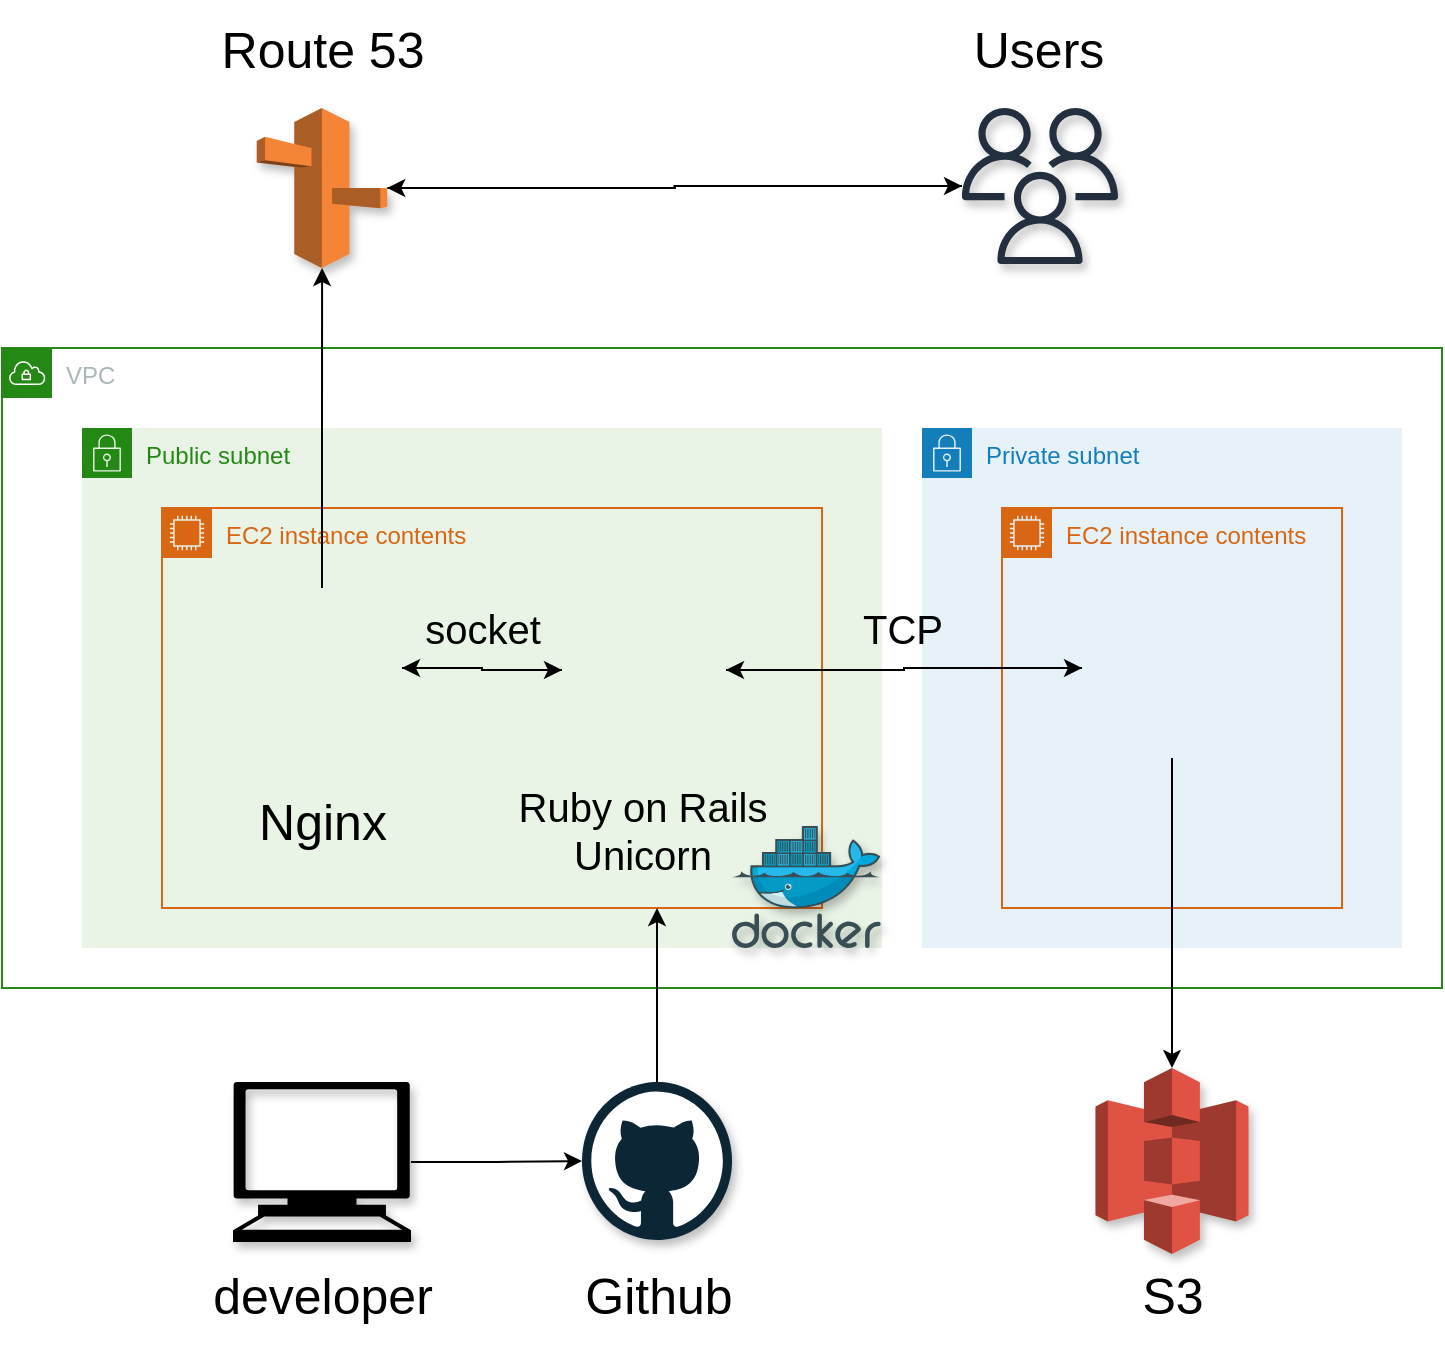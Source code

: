 <mxfile version="14.1.8" type="device"><diagram id="Ht1M8jgEwFfnCIfOTk4-" name="Page-1"><mxGraphModel dx="977" dy="722" grid="1" gridSize="10" guides="1" tooltips="1" connect="1" arrows="1" fold="1" page="1" pageScale="1" pageWidth="1169" pageHeight="827" math="0" shadow="0"><root><mxCell id="0"/><mxCell id="1" parent="0"/><mxCell id="MFldVyThopLsM8134V-S-36" value="" style="outlineConnect=0;dashed=0;verticalLabelPosition=bottom;verticalAlign=top;align=center;html=1;shape=mxgraph.aws3.s3;fillColor=#E05243;gradientColor=none;shadow=1;fontFamily=Helvetica;strokeColor=#000000;fontStyle=0" vertex="1" parent="1"><mxGeometry x="586.75" y="600" width="76.5" height="93" as="geometry"/></mxCell><mxCell id="UEzPUAAOIrF-is8g5C7q-93" style="edgeStyle=orthogonalEdgeStyle;rounded=0;orthogonalLoop=1;jettySize=auto;html=1;endArrow=open;endFill=0;strokeWidth=2;" parent="1" target="UEzPUAAOIrF-is8g5C7q-85" edge="1"><mxGeometry relative="1" as="geometry"><Array as="points"><mxPoint x="762" y="480"/></Array><mxPoint x="762.0" y="388.0" as="sourcePoint"/></mxGeometry></mxCell><mxCell id="UEzPUAAOIrF-is8g5C7q-101" value="" style="edgeStyle=orthogonalEdgeStyle;rounded=0;orthogonalLoop=1;jettySize=auto;html=1;endArrow=open;endFill=0;strokeWidth=2;" parent="1" source="UEzPUAAOIrF-is8g5C7q-84" edge="1"><mxGeometry relative="1" as="geometry"><mxPoint x="958" y="349" as="targetPoint"/></mxGeometry></mxCell><mxCell id="UEzPUAAOIrF-is8g5C7q-96" style="edgeStyle=orthogonalEdgeStyle;rounded=0;orthogonalLoop=1;jettySize=auto;html=1;endArrow=open;endFill=0;strokeWidth=2;startArrow=open;startFill=0;" parent="1" target="UEzPUAAOIrF-is8g5C7q-86" edge="1"><mxGeometry relative="1" as="geometry"><Array as="points"><mxPoint x="638" y="560"/><mxPoint x="528" y="560"/></Array><mxPoint x="638" y="528.0" as="sourcePoint"/></mxGeometry></mxCell><mxCell id="UEzPUAAOIrF-is8g5C7q-97" style="edgeStyle=orthogonalEdgeStyle;rounded=0;orthogonalLoop=1;jettySize=auto;html=1;endArrow=open;endFill=0;strokeWidth=2;startArrow=open;startFill=0;" parent="1" target="UEzPUAAOIrF-is8g5C7q-87" edge="1"><mxGeometry relative="1" as="geometry"><Array as="points"><mxPoint x="684" y="560"/><mxPoint x="859" y="560"/></Array><mxPoint x="638" y="528.0" as="sourcePoint"/></mxGeometry></mxCell><mxCell id="MFldVyThopLsM8134V-S-4" style="edgeStyle=orthogonalEdgeStyle;rounded=0;orthogonalLoop=1;jettySize=auto;html=1;exitX=0.5;exitY=1;exitDx=0;exitDy=0;" edge="1" parent="1"><mxGeometry relative="1" as="geometry"><mxPoint x="405" y="560" as="sourcePoint"/><mxPoint x="405" y="560" as="targetPoint"/></mxGeometry></mxCell><mxCell id="MFldVyThopLsM8134V-S-7" value="VPC" style="points=[[0,0],[0.25,0],[0.5,0],[0.75,0],[1,0],[1,0.25],[1,0.5],[1,0.75],[1,1],[0.75,1],[0.5,1],[0.25,1],[0,1],[0,0.75],[0,0.5],[0,0.25]];outlineConnect=0;gradientColor=none;html=1;whiteSpace=wrap;fontSize=12;fontStyle=0;shape=mxgraph.aws4.group;grIcon=mxgraph.aws4.group_vpc;strokeColor=#248814;fillColor=none;verticalAlign=top;align=left;spacingLeft=30;fontColor=#AAB7B8;dashed=0;" vertex="1" parent="1"><mxGeometry x="40" y="240" width="720" height="320" as="geometry"/></mxCell><mxCell id="MFldVyThopLsM8134V-S-13" value="Public subnet" style="points=[[0,0],[0.25,0],[0.5,0],[0.75,0],[1,0],[1,0.25],[1,0.5],[1,0.75],[1,1],[0.75,1],[0.5,1],[0.25,1],[0,1],[0,0.75],[0,0.5],[0,0.25]];outlineConnect=0;gradientColor=none;html=1;whiteSpace=wrap;fontSize=12;fontStyle=0;shape=mxgraph.aws4.group;grIcon=mxgraph.aws4.group_security_group;grStroke=0;strokeColor=#248814;fillColor=#E9F3E6;verticalAlign=top;align=left;spacingLeft=30;fontColor=#248814;dashed=0;" vertex="1" parent="1"><mxGeometry x="80" y="280" width="400" height="260" as="geometry"/></mxCell><mxCell id="MFldVyThopLsM8134V-S-16" value="Private subnet" style="points=[[0,0],[0.25,0],[0.5,0],[0.75,0],[1,0],[1,0.25],[1,0.5],[1,0.75],[1,1],[0.75,1],[0.5,1],[0.25,1],[0,1],[0,0.75],[0,0.5],[0,0.25]];outlineConnect=0;gradientColor=none;html=1;whiteSpace=wrap;fontSize=12;fontStyle=0;shape=mxgraph.aws4.group;grIcon=mxgraph.aws4.group_security_group;grStroke=0;strokeColor=#147EBA;fillColor=#E6F2F8;verticalAlign=top;align=left;spacingLeft=30;fontColor=#147EBA;dashed=0;" vertex="1" parent="1"><mxGeometry x="500" y="280" width="240" height="260" as="geometry"/></mxCell><mxCell id="MFldVyThopLsM8134V-S-17" value="EC2 instance contents" style="points=[[0,0],[0.25,0],[0.5,0],[0.75,0],[1,0],[1,0.25],[1,0.5],[1,0.75],[1,1],[0.75,1],[0.5,1],[0.25,1],[0,1],[0,0.75],[0,0.5],[0,0.25]];outlineConnect=0;gradientColor=none;html=1;whiteSpace=wrap;fontSize=12;fontStyle=0;shape=mxgraph.aws4.group;grIcon=mxgraph.aws4.group_ec2_instance_contents;strokeColor=#D86613;fillColor=none;verticalAlign=top;align=left;spacingLeft=30;fontColor=#D86613;dashed=0;" vertex="1" parent="1"><mxGeometry x="540" y="320" width="170" height="200" as="geometry"/></mxCell><mxCell id="MFldVyThopLsM8134V-S-29" value="EC2 instance contents" style="points=[[0,0],[0.25,0],[0.5,0],[0.75,0],[1,0],[1,0.25],[1,0.5],[1,0.75],[1,1],[0.75,1],[0.5,1],[0.25,1],[0,1],[0,0.75],[0,0.5],[0,0.25]];outlineConnect=0;gradientColor=none;html=1;whiteSpace=wrap;fontSize=12;fontStyle=0;shape=mxgraph.aws4.group;grIcon=mxgraph.aws4.group_ec2_instance_contents;strokeColor=#D86613;fillColor=none;verticalAlign=top;align=left;spacingLeft=30;fontColor=#D86613;dashed=0;" vertex="1" parent="1"><mxGeometry x="120" y="320" width="330" height="200" as="geometry"/></mxCell><mxCell id="MFldVyThopLsM8134V-S-54" style="edgeStyle=orthogonalEdgeStyle;rounded=0;orthogonalLoop=1;jettySize=auto;html=1;entryX=1;entryY=0.5;entryDx=0;entryDy=0;" edge="1" parent="1" source="MFldVyThopLsM8134V-S-31" target="MFldVyThopLsM8134V-S-32"><mxGeometry relative="1" as="geometry"/></mxCell><mxCell id="MFldVyThopLsM8134V-S-56" style="edgeStyle=orthogonalEdgeStyle;rounded=0;orthogonalLoop=1;jettySize=auto;html=1;entryX=0;entryY=0.5;entryDx=0;entryDy=0;" edge="1" parent="1" source="MFldVyThopLsM8134V-S-31" target="MFldVyThopLsM8134V-S-35"><mxGeometry relative="1" as="geometry"/></mxCell><mxCell id="MFldVyThopLsM8134V-S-31" value="" style="shape=image;html=1;verticalAlign=top;verticalLabelPosition=bottom;labelBackgroundColor=#ffffff;imageAspect=0;aspect=fixed;image=https://cdn1.iconfinder.com/data/icons/Momentum_MatteEntireSet/32/Ruby-On-Rails.png" vertex="1" parent="1"><mxGeometry x="320" y="360" width="82" height="82" as="geometry"/></mxCell><mxCell id="MFldVyThopLsM8134V-S-50" style="edgeStyle=orthogonalEdgeStyle;rounded=0;orthogonalLoop=1;jettySize=auto;html=1;" edge="1" parent="1" source="MFldVyThopLsM8134V-S-32" target="MFldVyThopLsM8134V-S-46"><mxGeometry relative="1" as="geometry"><mxPoint x="200" y="160" as="targetPoint"/></mxGeometry></mxCell><mxCell id="MFldVyThopLsM8134V-S-55" style="edgeStyle=orthogonalEdgeStyle;rounded=0;orthogonalLoop=1;jettySize=auto;html=1;entryX=0;entryY=0.5;entryDx=0;entryDy=0;" edge="1" parent="1" source="MFldVyThopLsM8134V-S-32" target="MFldVyThopLsM8134V-S-31"><mxGeometry relative="1" as="geometry"/></mxCell><mxCell id="MFldVyThopLsM8134V-S-32" value="" style="shape=image;html=1;verticalAlign=top;verticalLabelPosition=bottom;labelBackgroundColor=#ffffff;imageAspect=0;aspect=fixed;image=https://cdn4.iconfinder.com/data/icons/logos-brands-5/24/nginx-128.png;shadow=1;" vertex="1" parent="1"><mxGeometry x="160" y="360" width="80" height="80" as="geometry"/></mxCell><mxCell id="MFldVyThopLsM8134V-S-33" value="" style="aspect=fixed;html=1;points=[];align=center;image;fontSize=12;image=img/lib/mscae/Docker.svg;shadow=1;" vertex="1" parent="1"><mxGeometry x="405" y="479" width="74.39" height="61" as="geometry"/></mxCell><mxCell id="MFldVyThopLsM8134V-S-41" style="edgeStyle=orthogonalEdgeStyle;rounded=0;orthogonalLoop=1;jettySize=auto;html=1;entryX=0.5;entryY=0;entryDx=0;entryDy=0;entryPerimeter=0;" edge="1" parent="1" source="MFldVyThopLsM8134V-S-35" target="MFldVyThopLsM8134V-S-36"><mxGeometry relative="1" as="geometry"/></mxCell><mxCell id="MFldVyThopLsM8134V-S-57" style="edgeStyle=orthogonalEdgeStyle;rounded=0;orthogonalLoop=1;jettySize=auto;html=1;entryX=1;entryY=0.5;entryDx=0;entryDy=0;" edge="1" parent="1" source="MFldVyThopLsM8134V-S-35" target="MFldVyThopLsM8134V-S-31"><mxGeometry relative="1" as="geometry"/></mxCell><mxCell id="MFldVyThopLsM8134V-S-35" value="" style="shape=image;html=1;verticalAlign=top;verticalLabelPosition=bottom;labelBackgroundColor=#ffffff;imageAspect=0;aspect=fixed;image=https://cdn4.iconfinder.com/data/icons/logos-3/181/MySQL-128.png;shadow=1;direction=east;" vertex="1" parent="1"><mxGeometry x="580" y="355" width="90" height="90" as="geometry"/></mxCell><mxCell id="MFldVyThopLsM8134V-S-51" style="edgeStyle=orthogonalEdgeStyle;rounded=0;orthogonalLoop=1;jettySize=auto;html=1;entryX=1;entryY=0.5;entryDx=0;entryDy=0;entryPerimeter=0;" edge="1" parent="1" source="MFldVyThopLsM8134V-S-37" target="MFldVyThopLsM8134V-S-46"><mxGeometry relative="1" as="geometry"/></mxCell><mxCell id="MFldVyThopLsM8134V-S-37" value="" style="outlineConnect=0;fontColor=#232F3E;gradientColor=none;fillColor=#232F3E;strokeColor=none;dashed=0;verticalLabelPosition=bottom;verticalAlign=top;align=center;html=1;fontSize=12;fontStyle=0;aspect=fixed;pointerEvents=1;shape=mxgraph.aws4.users;shadow=1;" vertex="1" parent="1"><mxGeometry x="520" y="120" width="78" height="78" as="geometry"/></mxCell><mxCell id="MFldVyThopLsM8134V-S-44" style="edgeStyle=orthogonalEdgeStyle;rounded=0;orthogonalLoop=1;jettySize=auto;html=1;entryX=0.75;entryY=1;entryDx=0;entryDy=0;" edge="1" parent="1" source="MFldVyThopLsM8134V-S-42" target="MFldVyThopLsM8134V-S-29"><mxGeometry relative="1" as="geometry"/></mxCell><mxCell id="MFldVyThopLsM8134V-S-42" value="" style="dashed=0;outlineConnect=0;html=1;align=center;labelPosition=center;verticalLabelPosition=bottom;verticalAlign=top;shape=mxgraph.weblogos.github;shadow=1;" vertex="1" parent="1"><mxGeometry x="330" y="607" width="75" height="79" as="geometry"/></mxCell><mxCell id="MFldVyThopLsM8134V-S-45" style="edgeStyle=orthogonalEdgeStyle;rounded=0;orthogonalLoop=1;jettySize=auto;html=1;" edge="1" parent="1" source="MFldVyThopLsM8134V-S-43" target="MFldVyThopLsM8134V-S-42"><mxGeometry relative="1" as="geometry"/></mxCell><mxCell id="MFldVyThopLsM8134V-S-43" value="" style="shape=mxgraph.signs.tech.computer;html=1;pointerEvents=1;fillColor=#000000;strokeColor=none;verticalLabelPosition=bottom;verticalAlign=top;align=center;shadow=1;" vertex="1" parent="1"><mxGeometry x="155.5" y="607" width="89" height="80" as="geometry"/></mxCell><mxCell id="MFldVyThopLsM8134V-S-52" style="edgeStyle=orthogonalEdgeStyle;rounded=0;orthogonalLoop=1;jettySize=auto;html=1;" edge="1" parent="1" source="MFldVyThopLsM8134V-S-46" target="MFldVyThopLsM8134V-S-37"><mxGeometry relative="1" as="geometry"/></mxCell><mxCell id="MFldVyThopLsM8134V-S-46" value="" style="outlineConnect=0;dashed=0;verticalLabelPosition=bottom;verticalAlign=top;align=center;html=1;shape=mxgraph.aws3.route_53;fillColor=#F58536;gradientColor=none;shadow=1;" vertex="1" parent="1"><mxGeometry x="167.37" y="120" width="65.25" height="80" as="geometry"/></mxCell><mxCell id="MFldVyThopLsM8134V-S-58" value="Route 53" style="text;html=1;resizable=0;autosize=1;align=center;verticalAlign=middle;points=[];fillColor=none;strokeColor=none;rounded=0;shadow=1;fontFamily=Helvetica;fontSize=25;" vertex="1" parent="1"><mxGeometry x="140.01" y="70" width="120" height="40" as="geometry"/></mxCell><mxCell id="MFldVyThopLsM8134V-S-59" value="S3" style="text;html=1;resizable=0;autosize=1;align=center;verticalAlign=middle;points=[];fillColor=none;strokeColor=none;rounded=0;shadow=1;fontFamily=Helvetica;fontSize=25;" vertex="1" parent="1"><mxGeometry x="600" y="693" width="50" height="40" as="geometry"/></mxCell><mxCell id="MFldVyThopLsM8134V-S-60" value="Github" style="text;html=1;resizable=0;autosize=1;align=center;verticalAlign=middle;points=[];fillColor=none;strokeColor=none;rounded=0;shadow=1;fontFamily=Helvetica;fontSize=25;" vertex="1" parent="1"><mxGeometry x="322.5" y="693" width="90" height="40" as="geometry"/></mxCell><mxCell id="MFldVyThopLsM8134V-S-61" value="developer" style="text;html=1;resizable=0;autosize=1;align=center;verticalAlign=middle;points=[];fillColor=none;strokeColor=none;rounded=0;shadow=1;fontFamily=Helvetica;fontSize=25;" vertex="1" parent="1"><mxGeometry x="135" y="693" width="130" height="40" as="geometry"/></mxCell><mxCell id="MFldVyThopLsM8134V-S-62" value="Users" style="text;html=1;resizable=0;autosize=1;align=center;verticalAlign=middle;points=[];fillColor=none;strokeColor=none;rounded=0;shadow=1;fontFamily=Helvetica;fontSize=25;" vertex="1" parent="1"><mxGeometry x="518" y="70" width="80" height="40" as="geometry"/></mxCell><mxCell id="MFldVyThopLsM8134V-S-63" value="&lt;span style=&quot;font-size: 20px&quot;&gt;Ruby on Rails&lt;br style=&quot;font-size: 20px;&quot;&gt;Unicorn&lt;br style=&quot;font-size: 20px;&quot;&gt;&lt;/span&gt;" style="text;html=1;resizable=0;autosize=1;align=center;verticalAlign=middle;points=[];fillColor=none;strokeColor=none;rounded=0;shadow=1;fontFamily=Helvetica;fontSize=20;" vertex="1" parent="1"><mxGeometry x="290" y="455.5" width="140" height="50" as="geometry"/></mxCell><mxCell id="MFldVyThopLsM8134V-S-64" value="Nginx" style="text;html=1;resizable=0;autosize=1;align=center;verticalAlign=middle;points=[];fillColor=none;strokeColor=none;rounded=0;shadow=1;fontFamily=Helvetica;fontSize=25;" vertex="1" parent="1"><mxGeometry x="160.01" y="455.5" width="80" height="40" as="geometry"/></mxCell><mxCell id="MFldVyThopLsM8134V-S-65" value="socket" style="text;html=1;resizable=0;autosize=1;align=center;verticalAlign=middle;points=[];fillColor=none;strokeColor=none;rounded=0;shadow=1;fontFamily=Helvetica;fontSize=20;" vertex="1" parent="1"><mxGeometry x="245" y="365" width="70" height="30" as="geometry"/></mxCell><mxCell id="MFldVyThopLsM8134V-S-66" value="TCP" style="text;html=1;resizable=0;autosize=1;align=center;verticalAlign=middle;points=[];fillColor=none;strokeColor=none;rounded=0;shadow=1;fontFamily=Helvetica;fontSize=20;" vertex="1" parent="1"><mxGeometry x="460" y="365" width="60" height="30" as="geometry"/></mxCell></root></mxGraphModel></diagram></mxfile>